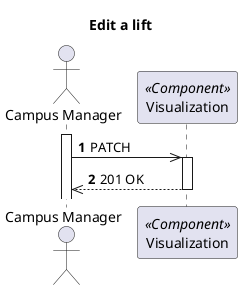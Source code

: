 @startuml
'https://plantuml.com/sequence-diagram

autonumber
skinparam packageStyle rect

title Edit a lift

actor "Campus Manager" as CM
participant "Visualization" as MD <<Component>>

activate CM
CM->> MD : PATCH

activate MD
CM<<--- MD : 201 OK
deactivate MD
@enduml
